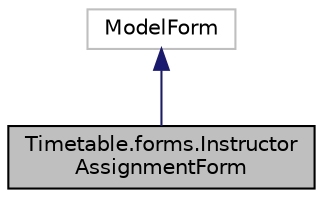 digraph "Timetable.forms.InstructorAssignmentForm"
{
  edge [fontname="Helvetica",fontsize="10",labelfontname="Helvetica",labelfontsize="10"];
  node [fontname="Helvetica",fontsize="10",shape=record];
  Node2 [label="Timetable.forms.Instructor\lAssignmentForm",height=0.2,width=0.4,color="black", fillcolor="grey75", style="filled", fontcolor="black"];
  Node3 -> Node2 [dir="back",color="midnightblue",fontsize="10",style="solid",fontname="Helvetica"];
  Node3 [label="ModelForm",height=0.2,width=0.4,color="grey75", fillcolor="white", style="filled"];
}
